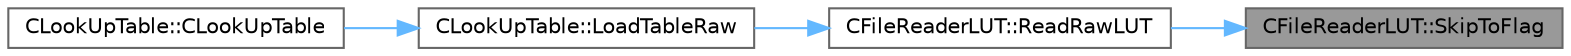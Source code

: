 digraph "CFileReaderLUT::SkipToFlag"
{
 // LATEX_PDF_SIZE
  bgcolor="transparent";
  edge [fontname=Helvetica,fontsize=10,labelfontname=Helvetica,labelfontsize=10];
  node [fontname=Helvetica,fontsize=10,shape=box,height=0.2,width=0.4];
  rankdir="RL";
  Node1 [id="Node000001",label="CFileReaderLUT::SkipToFlag",height=0.2,width=0.4,color="gray40", fillcolor="grey60", style="filled", fontcolor="black",tooltip="Searches for the position of flag in file_stream and sets the stream position of file_stream to that ..."];
  Node1 -> Node2 [id="edge1_Node000001_Node000002",dir="back",color="steelblue1",style="solid",tooltip=" "];
  Node2 [id="Node000002",label="CFileReaderLUT::ReadRawLUT",height=0.2,width=0.4,color="grey40", fillcolor="white", style="filled",URL="$classCFileReaderLUT.html#aae43bf69fb2caed92cf5ba2ce79d0490",tooltip="Read LUT file and store information."];
  Node2 -> Node3 [id="edge2_Node000002_Node000003",dir="back",color="steelblue1",style="solid",tooltip=" "];
  Node3 [id="Node000003",label="CLookUpTable::LoadTableRaw",height=0.2,width=0.4,color="grey40", fillcolor="white", style="filled",URL="$classCLookUpTable.html#ad11271c57df5e41f5665c181144a2b31",tooltip="Read the lookup table from file and store the data."];
  Node3 -> Node4 [id="edge3_Node000003_Node000004",dir="back",color="steelblue1",style="solid",tooltip=" "];
  Node4 [id="Node000004",label="CLookUpTable::CLookUpTable",height=0.2,width=0.4,color="grey40", fillcolor="white", style="filled",URL="$classCLookUpTable.html#ada66d28af65cd336a33e678302d05da2",tooltip=" "];
}
